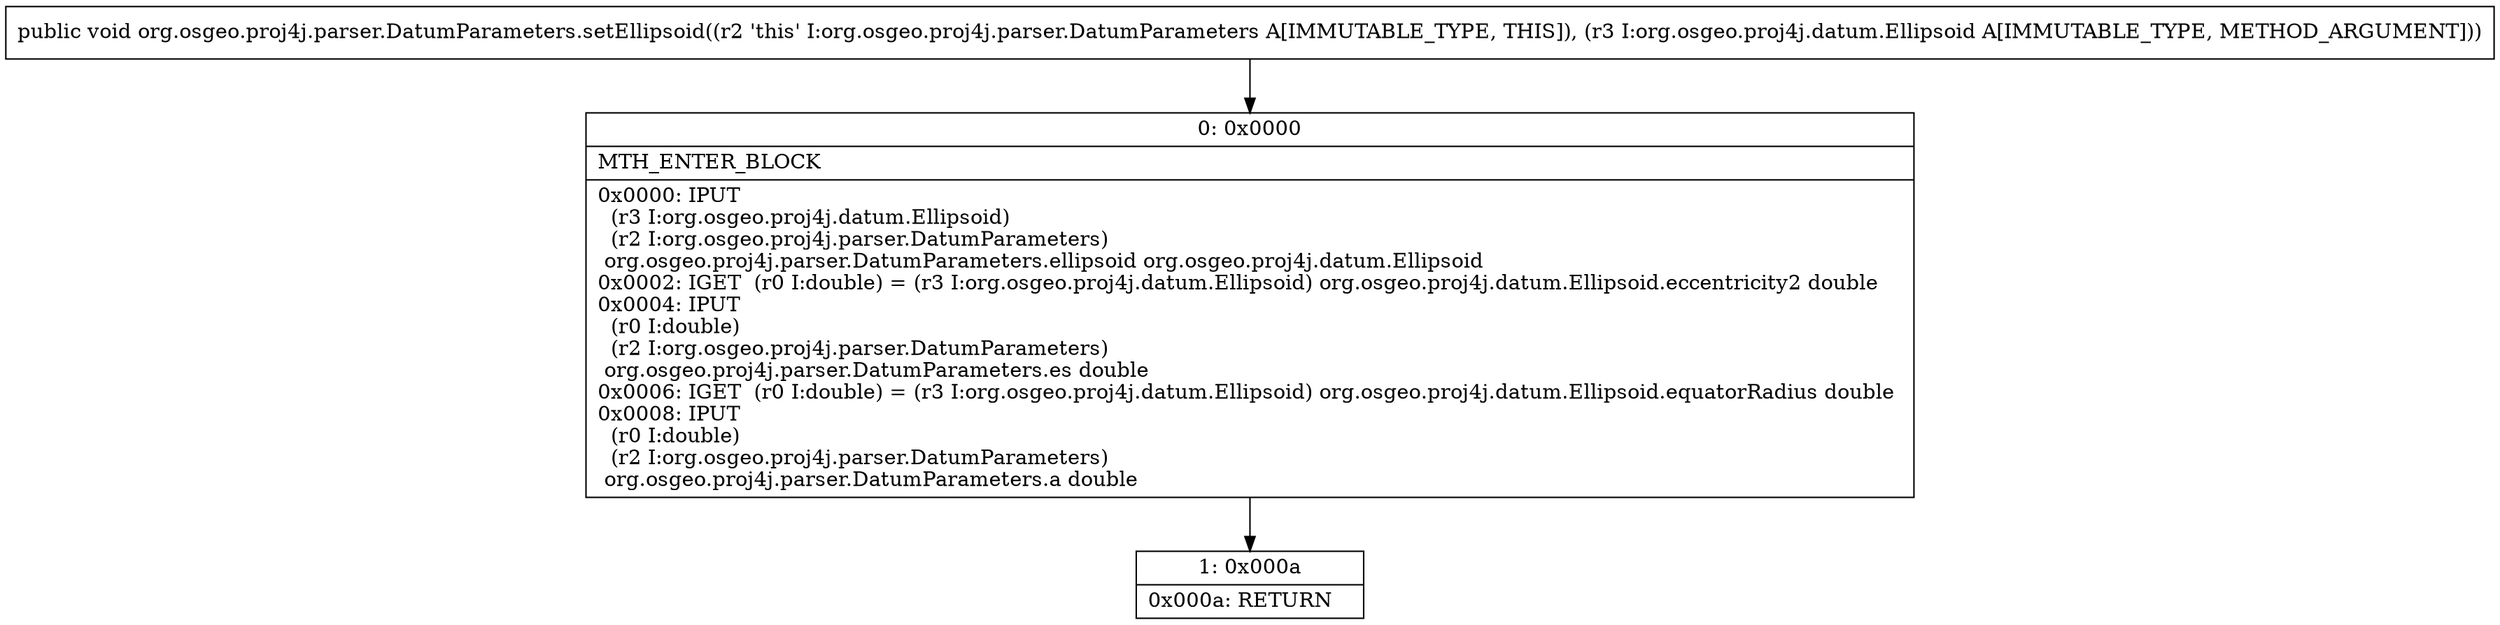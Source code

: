 digraph "CFG fororg.osgeo.proj4j.parser.DatumParameters.setEllipsoid(Lorg\/osgeo\/proj4j\/datum\/Ellipsoid;)V" {
Node_0 [shape=record,label="{0\:\ 0x0000|MTH_ENTER_BLOCK\l|0x0000: IPUT  \l  (r3 I:org.osgeo.proj4j.datum.Ellipsoid)\l  (r2 I:org.osgeo.proj4j.parser.DatumParameters)\l org.osgeo.proj4j.parser.DatumParameters.ellipsoid org.osgeo.proj4j.datum.Ellipsoid \l0x0002: IGET  (r0 I:double) = (r3 I:org.osgeo.proj4j.datum.Ellipsoid) org.osgeo.proj4j.datum.Ellipsoid.eccentricity2 double \l0x0004: IPUT  \l  (r0 I:double)\l  (r2 I:org.osgeo.proj4j.parser.DatumParameters)\l org.osgeo.proj4j.parser.DatumParameters.es double \l0x0006: IGET  (r0 I:double) = (r3 I:org.osgeo.proj4j.datum.Ellipsoid) org.osgeo.proj4j.datum.Ellipsoid.equatorRadius double \l0x0008: IPUT  \l  (r0 I:double)\l  (r2 I:org.osgeo.proj4j.parser.DatumParameters)\l org.osgeo.proj4j.parser.DatumParameters.a double \l}"];
Node_1 [shape=record,label="{1\:\ 0x000a|0x000a: RETURN   \l}"];
MethodNode[shape=record,label="{public void org.osgeo.proj4j.parser.DatumParameters.setEllipsoid((r2 'this' I:org.osgeo.proj4j.parser.DatumParameters A[IMMUTABLE_TYPE, THIS]), (r3 I:org.osgeo.proj4j.datum.Ellipsoid A[IMMUTABLE_TYPE, METHOD_ARGUMENT])) }"];
MethodNode -> Node_0;
Node_0 -> Node_1;
}

